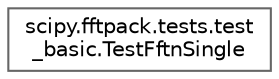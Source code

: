 digraph "Graphical Class Hierarchy"
{
 // LATEX_PDF_SIZE
  bgcolor="transparent";
  edge [fontname=Helvetica,fontsize=10,labelfontname=Helvetica,labelfontsize=10];
  node [fontname=Helvetica,fontsize=10,shape=box,height=0.2,width=0.4];
  rankdir="LR";
  Node0 [id="Node000000",label="scipy.fftpack.tests.test\l_basic.TestFftnSingle",height=0.2,width=0.4,color="grey40", fillcolor="white", style="filled",URL="$d1/d29/classscipy_1_1fftpack_1_1tests_1_1test__basic_1_1TestFftnSingle.html",tooltip=" "];
}
